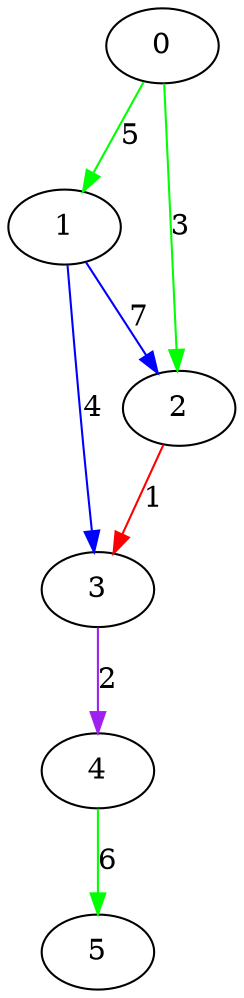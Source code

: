 digraph G {

	0 -> 1 [label="5"][color="green"];
	1 -> 2 [label="7"][color="blue"];
	2 -> 3 [label="1"][color="red"];
	3 -> 4 [label="2"][color="purple"];
	4 -> 5 [label="6"][color="green"];
	1 -> 3 [label="4"][color="blue"];
	0 -> 2 [label="3"][color="green"];

}
